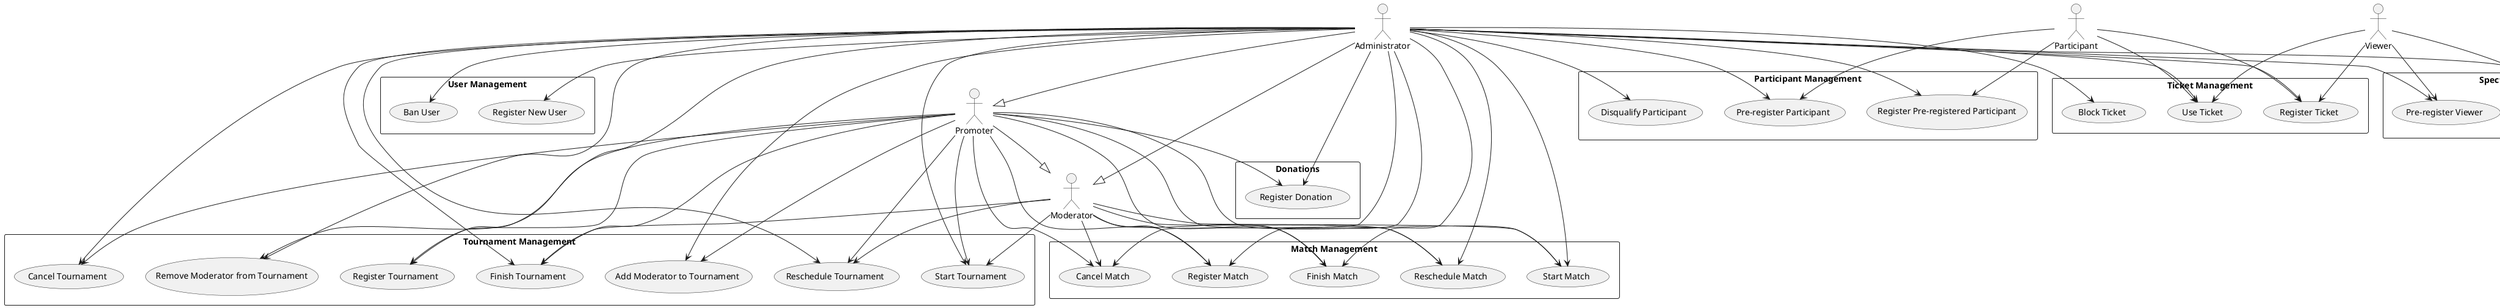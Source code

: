 @startuml Casos de uso

actor Administrator
actor Promoter
actor Moderator
actor Participant
actor Viewer

rectangle "Tournament Management" {
    usecase "Register Tournament" as UT1
    usecase "Start Tournament" as UT2
    usecase "Cancel Tournament" as UT3
    usecase "Finish Tournament" as UT4
    usecase "Reschedule Tournament" as UT5
    usecase "Add Moderator to Tournament" as UT6
    usecase "Remove Moderator from Tournament" as UT7
}

rectangle "Participant Management" {
    usecase "Pre-register Participant" as UP1
    usecase "Register Pre-registered Participant" as UP2
    usecase "Disqualify Participant" as UP3
}

rectangle "Match Management" {
    usecase "Register Match" as UM1
    usecase "Cancel Match" as UM2
    usecase "Reschedule Match" as UM3
    usecase "Start Match" as UM4
    usecase "Finish Match" as UM5
}

rectangle "Spectator Management" {
    usecase "Pre-register Viewer" as UV1
    usecase "Register Pre-registered Viewer" as UV2
}

rectangle "Ticket Management" {
    usecase "Register Ticket" as UTK1
    usecase "Block Ticket" as UTK2
    usecase "Use Ticket" as UTK3
}

rectangle "Donations" {
    usecase "Register Donation" as UD1
}

rectangle "User Management" {
    usecase "Register New User" as UU1
    usecase "Ban User" as UU2
}

Administrator --|> Promoter
Administrator --|> Moderator
Promoter --|> Moderator

Promoter --> UT1
Promoter --> UT2
Promoter --> UT3
Promoter --> UT4
Promoter --> UT5
Promoter --> UT6
Promoter --> UT7
Promoter --> UM1
Promoter --> UM2
Promoter --> UM3
Promoter --> UM4
Promoter --> UM5
Promoter --> UD1

Moderator --> UT2
Moderator --> UT4
Moderator --> UT5
Moderator --> UM1
Moderator --> UM2
Moderator --> UM3
Moderator --> UM4
Moderator --> UM5

Administrator --> UT1
Administrator --> UT2
Administrator --> UT3
Administrator --> UT4
Administrator --> UT5
Administrator --> UT6
Administrator --> UT7
Administrator --> UP1
Administrator --> UP2
Administrator --> UP3
Administrator --> UM1
Administrator --> UM2
Administrator --> UM3
Administrator --> UM4
Administrator --> UM5
Administrator --> UV1
Administrator --> UV2
Administrator --> UTK1
Administrator --> UTK2
Administrator --> UTK3
Administrator --> UD1
Administrator --> UU1
Administrator --> UU2

Participant --> UP1
Participant --> UP2
Participant --> UTK1
Participant --> UTK3

Viewer --> UV1
Viewer --> UV2
Viewer --> UTK1
Viewer --> UTK3

@enduml